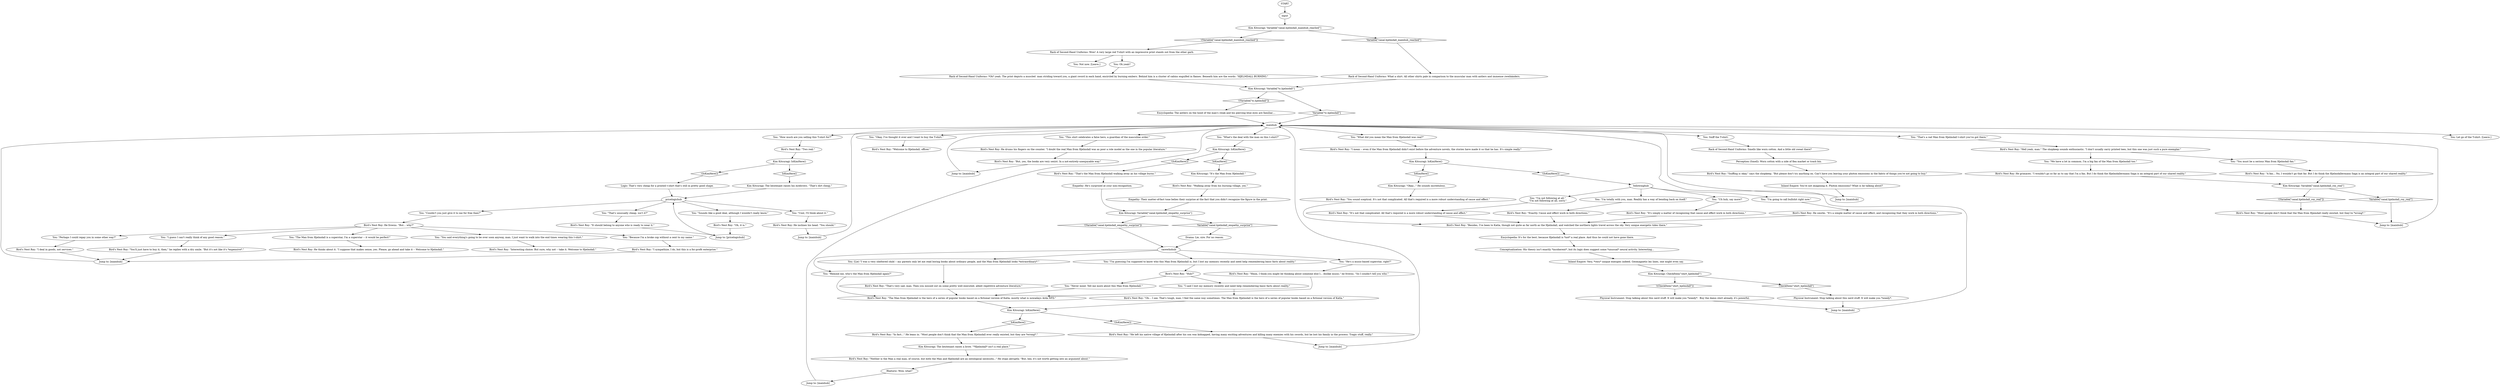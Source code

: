 # PAWNSHOP / RACK OF SECOND-HAND UNIFORMS
# You look at and ask Roy about the Man from Hjelmdall T-Shirt.
# ==================================================
digraph G {
	  0 [label="START"];
	  1 [label="input"];
	  2 [label="Bird's Nest Roy: \"A fan... No, I wouldn't go that far. But I do think the Hjelmdallermann Saga is an integral part of our shared reality.\""];
	  3 [label="You: \"Perhaps I could repay you in some other way?\""];
	  4 [label="Empathy: He's surprised at your non-recognition."];
	  5 [label="Bird's Nest Roy: He grimaces. \"I wouldn't go so far as to say that I'm a fan. But I do think the Hjelmdallermann Saga is an integral part of our shared reality.\""];
	  6 [label="Kim Kitsuragi: Variable[\"canal.hjelmdall_roy_real\"]"];
	  7 [label="Variable[\"canal.hjelmdall_roy_real\"]", shape=diamond];
	  8 [label="!(Variable[\"canal.hjelmdall_roy_real\"])", shape=diamond];
	  9 [label="followinghub"];
	  10 [label="Bird's Nest Roy: \"Besides, I've been to Katla, though not quite as far north as the Hjelmdall, and watched the northern lights travel across the sky. Very unique energetic tides there.\""];
	  11 [label="Bird's Nest Roy: He smirks. \"It's a simple matter of cause and effect, and recognizing that they work in both directions.\""];
	  12 [label="Bird's Nest Roy: \"You'll just have to buy it, then,\" he replies with a dry smile. \"But it's not like it's *expensive*.\""];
	  13 [label="Jump to: [mainhub]"];
	  14 [label="Bird's Nest Roy: \"In fact...\" He leans in. \"Most people don't think that the Man from Hjelmdall ever really existed, but they are *wrong*.\""];
	  15 [label="Kim Kitsuragi: Variable[\"canal.hjelmdall_empathy_surprise\"]"];
	  16 [label="Variable[\"canal.hjelmdall_empathy_surprise\"]", shape=diamond];
	  17 [label="!(Variable[\"canal.hjelmdall_empathy_surprise\"])", shape=diamond];
	  18 [label="You: \"How much are you selling this T-shirt for?\""];
	  19 [label="Bird's Nest Roy: \"Two reál.\""];
	  20 [label="pricelogichub"];
	  21 [label="Bird's Nest Roy: \"It should belong to anyone who is ready to wear it.\""];
	  22 [label="You: \"The Man from Hjelmdall is a superstar, I'm a superstar -- it would be perfect!\""];
	  23 [label="Bird's Nest Roy: He drums his fingers on the counter. \"I doubt the real Man from Hjelmdall was as poor a role model as the one in the popular literature.\""];
	  24 [label="Jump to: [pricelogichub]"];
	  25 [label="Bird's Nest Roy: \"Hmm, I think you might be thinking about someone else I... dislike music,\" he frowns. \"So I couldn't tell you who.\""];
	  26 [label="Bird's Nest Roy: \"Oh... I see. That's tough, man, I feel the same way sometimes. The Man from Hjelmdall is the hero of a series of popular books based on a fictional version of Katla.\""];
	  27 [label="You: \"You said everything's going to be over soon anyway, man. I just want to walk into the end times wearing this t-shirt.\""];
	  28 [label="Bird's Nest Roy: \"Interesting choice. But sure, why not -- take it. Welcome to Hjelmdall.\""];
	  29 [label="mainhub"];
	  31 [label="Kim Kitsuragi: The lieutenant raises his eyebrows. \"That's dirt cheap.\""];
	  32 [label="You: \"Cool, I'll think about it.\""];
	  33 [label="You: (Lie) \"I was a very sheltered child -- my parents only let me read boring books about ordinary people, and the Man from Hjelmdall looks *extraordinary*.\""];
	  34 [label="Bird's Nest Roy: \"The Man from Hjelmdall is the hero of a series of popular books based on a fictional version of Katla, mostly what is nowadays Arda NFD.\""];
	  35 [label="Jump to: [mainhub]"];
	  36 [label="Bird's Nest Roy: \"He left his native village of Hjelmdall after his son was kidnapped, having many exciting adventures and killing many enemies with his swords, but he lost his family in the process. Tragic stuff, really.\""];
	  37 [label="Bird's Nest Roy: \"It's not that complicated. All that's required is a more robust understanding of cause and effect.\""];
	  38 [label="You: \"I'm going to call bullshit right now.\""];
	  39 [label="Bird's Nest Roy: \"Neither is the Man a real man, of course, but both the Man and Hjelmdall are an ontological necessity...\" He stops abruptly. \"But, hey, it's not worth getting into an argument about.\""];
	  40 [label="Physical Instrument: Stop talking about this nerd stuff. It will make you *weedy*."];
	  41 [label="Bird's Nest Roy: \"Hell yeah, man.\" The shopkeep sounds enthusiastic. \"I don't usually carry printed tees, but this one was just such a pure exemplar.\""];
	  42 [label="Kim Kitsuragi: IsKimHere()"];
	  43 [label="IsKimHere()", shape=diamond];
	  44 [label="!(IsKimHere())", shape=diamond];
	  45 [label="Rack of Second-Hand Uniforms: *Oh* yeah. The print depicts a muscled  man striding toward you, a giant sword in each hand, encircled by burning embers. Behind him is a cluster of cabins engulfed in flames. Beneath him are the words: \"HJELMDALL BURNING.\""];
	  46 [label="carewhohub"];
	  47 [label="Bird's Nest Roy: \"Huh?\""];
	  48 [label="You: \"I said I lost my memory recently and need help remembering basic facts about reality.\""];
	  49 [label="Rack of Second-Hand Uniforms: What a shirt. All other shirts pale in comparison to the muscular man with antlers and immense zweihänders."];
	  50 [label="You: \"Okay, I've thought it over and I want to buy the T-shirt.\""];
	  51 [label="Bird's Nest Roy: \"Sniffing is okay,\" says the shopkeep. \"But please don't try anything on. Can't have you leaving your photon emissions in the fabric of things you're not going to buy.\""];
	  52 [label="You: \"You must be a serious Man from Hjelmdall fan.\""];
	  53 [label="Jump to: [mainhub]"];
	  54 [label="Kim Kitsuragi: \"It's the Man from Hjelmdall.\""];
	  55 [label="Bird's Nest Roy: \"Walking away from his burning village, yes.\""];
	  56 [label="Jump to: [mainhub]"];
	  57 [label="Bird's Nest Roy: \"That's very sad, man. Then you missed out on some pretty well executed, albeit repetitive adventure literature.\""];
	  58 [label="Bird's Nest Roy: \"Most people don't think that the Man from Hjemdall really existed, but they're *wrong*.\""];
	  59 [label="Kim Kitsuragi: \"Okay...\" He sounds incredulous."];
	  60 [label="Bird's Nest Roy: \"You sound sceptical. It's not that complicated. All that's required is a more robust understanding of cause and effect.\""];
	  61 [label="Bird's Nest Roy: \"Exactly. Cause and effect work in both directions.\""];
	  62 [label="Drama: Lie, sire. For no reason."];
	  63 [label="Encyclopedia: It's for the best, because Hjelmdall is *not* a real place. And thus he could not have gone there."];
	  64 [label="Bird's Nest Roy: \"That's the Man from Hjelmdall walking away as his village burns.\""];
	  65 [label="You: \"This shirt celebrates a false hero, a guardian of the masculine order.\""];
	  66 [label="You: \"Sounds like a good deal, although I wouldn't really know.\""];
	  67 [label="Bird's Nest Roy: \"Oh, it is.\""];
	  68 [label="Bird's Nest Roy: \"Welcome to Hjelmdall, officer.\""];
	  69 [label="You: Oh yeah?"];
	  70 [label="Encyclopedia: The antlers on the hood of the man's cloak and his piercing blue eyes are familiar...."];
	  71 [label="You: \"We have a lot in common. I'm a big fan of the Man from Hjelmdall too.\""];
	  72 [label="You: \"I guess I can't really think of any good reason.\""];
	  73 [label="Kim Kitsuragi: Variable[\"canal.hjelmdall_mainhub_reached\"]"];
	  74 [label="Variable[\"canal.hjelmdall_mainhub_reached\"]", shape=diamond];
	  75 [label="!(Variable[\"canal.hjelmdall_mainhub_reached\"])", shape=diamond];
	  76 [label="Kim Kitsuragi: IsKimHere()"];
	  77 [label="IsKimHere()", shape=diamond];
	  78 [label="!(IsKimHere())", shape=diamond];
	  79 [label="Rack of Second-Hand Uniforms: Smells like worn cotton. And a little old sweat there?"];
	  80 [label="Bird's Nest Roy: He thinks about it. \"I suppose that makes sense, yes. Please, go ahead and take it -- Welcome to Hjelmdall.\""];
	  81 [label="Bird's Nest Roy: \"I sympathize, I do, but this is a for-profit enterprise.\""];
	  82 [label="You: \"Remind me, who's the Man from Hjelmdall again?\""];
	  83 [label="Kim Kitsuragi: The lieutenant raises a brow. \"*Hjelmdall* isn't a real place.\""];
	  84 [label="Rack of Second-Hand Uniforms: Wow! A very large red T-shirt with an impressive print stands out from the other garb."];
	  85 [label="Jump to: [mainhub]"];
	  86 [label="Bird's Nest Roy: \"I mean -- even if the Man from Hjelmdall didn't exist before the adventure novels, the stories have made it so that he has. It's simple really.\""];
	  87 [label="Jump to: [mainhub]"];
	  88 [label="You: \"Uh huh, say more?'"];
	  89 [label="Jump to: [mainhub]"];
	  90 [label="Inland Empire: Very, *very* unique energies indeed. Geomagnetic ley lines, one might even say."];
	  91 [label="Physical Instrument: Stop talking about this nerd stuff. It will make you *weedy*.  Buy the damn shirt already, it's powerful."];
	  92 [label="You: \"Couldn't you just give it to me for free then?\""];
	  93 [label="You: \"What's the deal with the man on this t-shirt?\""];
	  94 [label="Kim Kitsuragi: IsKimHere()"];
	  95 [label="IsKimHere()", shape=diamond];
	  96 [label="!(IsKimHere())", shape=diamond];
	  97 [label="You: \"Because I'm a broke cop without a cent to my name.\""];
	  98 [label="Bird's Nest Roy: \"But, yes, the books are very sexist. In a not-entirely-unenjoyable way.\""];
	  99 [label="Kim Kitsuragi: IsKimHere()"];
	  100 [label="IsKimHere()", shape=diamond];
	  101 [label="!(IsKimHere())", shape=diamond];
	  102 [label="Logic: That's very cheap for a printed t-shirt that's still in pretty good shape."];
	  103 [label="You: \"That's unusually cheap, isn't it?\""];
	  104 [label="Bird's Nest Roy: He frowns. \"But... why?\""];
	  105 [label="Bird's Nest Roy: \"I deal in goods, not services.\""];
	  106 [label="You: \"What did you mean the Man from Hjelmdall was real?\""];
	  107 [label="You: Sniff the T-shirt."];
	  108 [label="Perception (Smell): Worn cotton with a side of flea market or trash bin."];
	  109 [label="Jump to: [mainhub]"];
	  110 [label="You: \"I'm not following at all.\"\n\"I'm not following at all, sorry.\""];
	  111 [label="Conceptualization: His theory isn't exactly *incoherent*, but its logic does suggest some *unusual* neural activity. Interesting..."];
	  112 [label="Kim Kitsuragi: Variable[\"tc.hjelmdall\"]"];
	  113 [label="Variable[\"tc.hjelmdall\"]", shape=diamond];
	  114 [label="!(Variable[\"tc.hjelmdall\"])", shape=diamond];
	  115 [label="You: \"That's a rad Man from Hjelmdall t-shirt you've got there.\""];
	  116 [label="Bird's Nest Roy: He inclines his head. \"You should.\""];
	  117 [label="You: \"Never mind. Tell me more about this Man from Hjelmdall.\""];
	  118 [label="You: Let go of the T-shirt. [Leave.]"];
	  119 [label="You: \"He's a music-based superstar, right?\""];
	  120 [label="You: \"I'm totally with you, man. Reality has a way of bending back on itself.\""];
	  121 [label="You: Not now. [Leave.]"];
	  122 [label="Rhetoric: Wow, what?"];
	  123 [label="Kim Kitsuragi: CheckItem(\"shirt_hjelmdall\")"];
	  124 [label="CheckItem(\"shirt_hjelmdall\")", shape=diamond];
	  125 [label="!(CheckItem(\"shirt_hjelmdall\"))", shape=diamond];
	  126 [label="Inland Empire: You're not imagining it. Photon emissions? What is he talking about?"];
	  127 [label="Empathy: Their matter-of-fact tone belies their surprise at the fact that you didn't recognize the figure in the print."];
	  128 [label="You: \"I'm guessing I'm supposed to know who this Man from Hjelmdall is, but I lost my memory recently and need help remembering basic facts about reality.\""];
	  129 [label="Bird's Nest Roy: \"It's simply a matter of recognizing that cause and effect work in both directions.\""];
	  0 -> 1
	  1 -> 73
	  2 -> 6
	  3 -> 105
	  4 -> 15
	  5 -> 6
	  6 -> 8
	  6 -> 7
	  7 -> 35
	  8 -> 58
	  9 -> 88
	  9 -> 38
	  9 -> 120
	  9 -> 110
	  10 -> 63
	  11 -> 10
	  12 -> 13
	  13 -> 29
	  14 -> 83
	  15 -> 16
	  15 -> 17
	  16 -> 62
	  17 -> 46
	  18 -> 19
	  19 -> 42
	  20 -> 32
	  20 -> 66
	  20 -> 92
	  20 -> 103
	  21 -> 24
	  22 -> 80
	  23 -> 98
	  24 -> 20
	  25 -> 34
	  26 -> 76
	  27 -> 28
	  29 -> 65
	  29 -> 106
	  29 -> 107
	  29 -> 18
	  29 -> 115
	  29 -> 50
	  29 -> 118
	  29 -> 93
	  31 -> 20
	  32 -> 116
	  33 -> 57
	  34 -> 76
	  35 -> 29
	  36 -> 87
	  37 -> 10
	  38 -> 11
	  39 -> 122
	  40 -> 89
	  41 -> 52
	  41 -> 71
	  42 -> 43
	  42 -> 44
	  43 -> 31
	  44 -> 102
	  45 -> 112
	  46 -> 128
	  46 -> 33
	  46 -> 82
	  46 -> 119
	  47 -> 48
	  47 -> 117
	  48 -> 26
	  49 -> 112
	  50 -> 68
	  51 -> 126
	  52 -> 2
	  53 -> 29
	  54 -> 55
	  55 -> 127
	  56 -> 29
	  57 -> 34
	  58 -> 35
	  59 -> 60
	  60 -> 10
	  61 -> 10
	  62 -> 46
	  63 -> 111
	  64 -> 4
	  65 -> 23
	  66 -> 67
	  67 -> 24
	  69 -> 45
	  70 -> 29
	  71 -> 5
	  72 -> 12
	  73 -> 74
	  73 -> 75
	  74 -> 49
	  75 -> 84
	  76 -> 77
	  76 -> 78
	  77 -> 14
	  78 -> 36
	  79 -> 108
	  81 -> 13
	  82 -> 34
	  83 -> 39
	  84 -> 121
	  84 -> 69
	  85 -> 29
	  86 -> 99
	  87 -> 29
	  88 -> 129
	  89 -> 29
	  90 -> 123
	  91 -> 89
	  92 -> 104
	  93 -> 94
	  94 -> 96
	  94 -> 95
	  95 -> 54
	  96 -> 64
	  97 -> 81
	  98 -> 56
	  99 -> 100
	  99 -> 101
	  100 -> 59
	  101 -> 9
	  102 -> 20
	  103 -> 21
	  104 -> 97
	  104 -> 3
	  104 -> 72
	  104 -> 22
	  104 -> 27
	  105 -> 13
	  106 -> 86
	  107 -> 79
	  108 -> 51
	  109 -> 29
	  110 -> 37
	  111 -> 90
	  112 -> 113
	  112 -> 114
	  113 -> 29
	  114 -> 70
	  115 -> 41
	  116 -> 109
	  117 -> 34
	  119 -> 25
	  120 -> 61
	  122 -> 53
	  123 -> 124
	  123 -> 125
	  124 -> 40
	  125 -> 91
	  126 -> 85
	  127 -> 15
	  128 -> 47
	  129 -> 10
}


